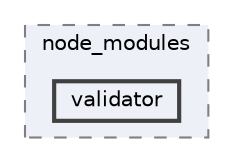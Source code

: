 digraph "C:/Users/arisc/OneDrive/Documents/GitHub/FINAL/EcoEats-Project/node_modules/validator"
{
 // LATEX_PDF_SIZE
  bgcolor="transparent";
  edge [fontname=Helvetica,fontsize=10,labelfontname=Helvetica,labelfontsize=10];
  node [fontname=Helvetica,fontsize=10,shape=box,height=0.2,width=0.4];
  compound=true
  subgraph clusterdir_5091f2b68170d33f954320199e2fed0a {
    graph [ bgcolor="#edf0f7", pencolor="grey50", label="node_modules", fontname=Helvetica,fontsize=10 style="filled,dashed", URL="dir_5091f2b68170d33f954320199e2fed0a.html",tooltip=""]
  dir_d7fad3e017fcd0ae983e1565c6502b9c [label="validator", fillcolor="#edf0f7", color="grey25", style="filled,bold", URL="dir_d7fad3e017fcd0ae983e1565c6502b9c.html",tooltip=""];
  }
}
